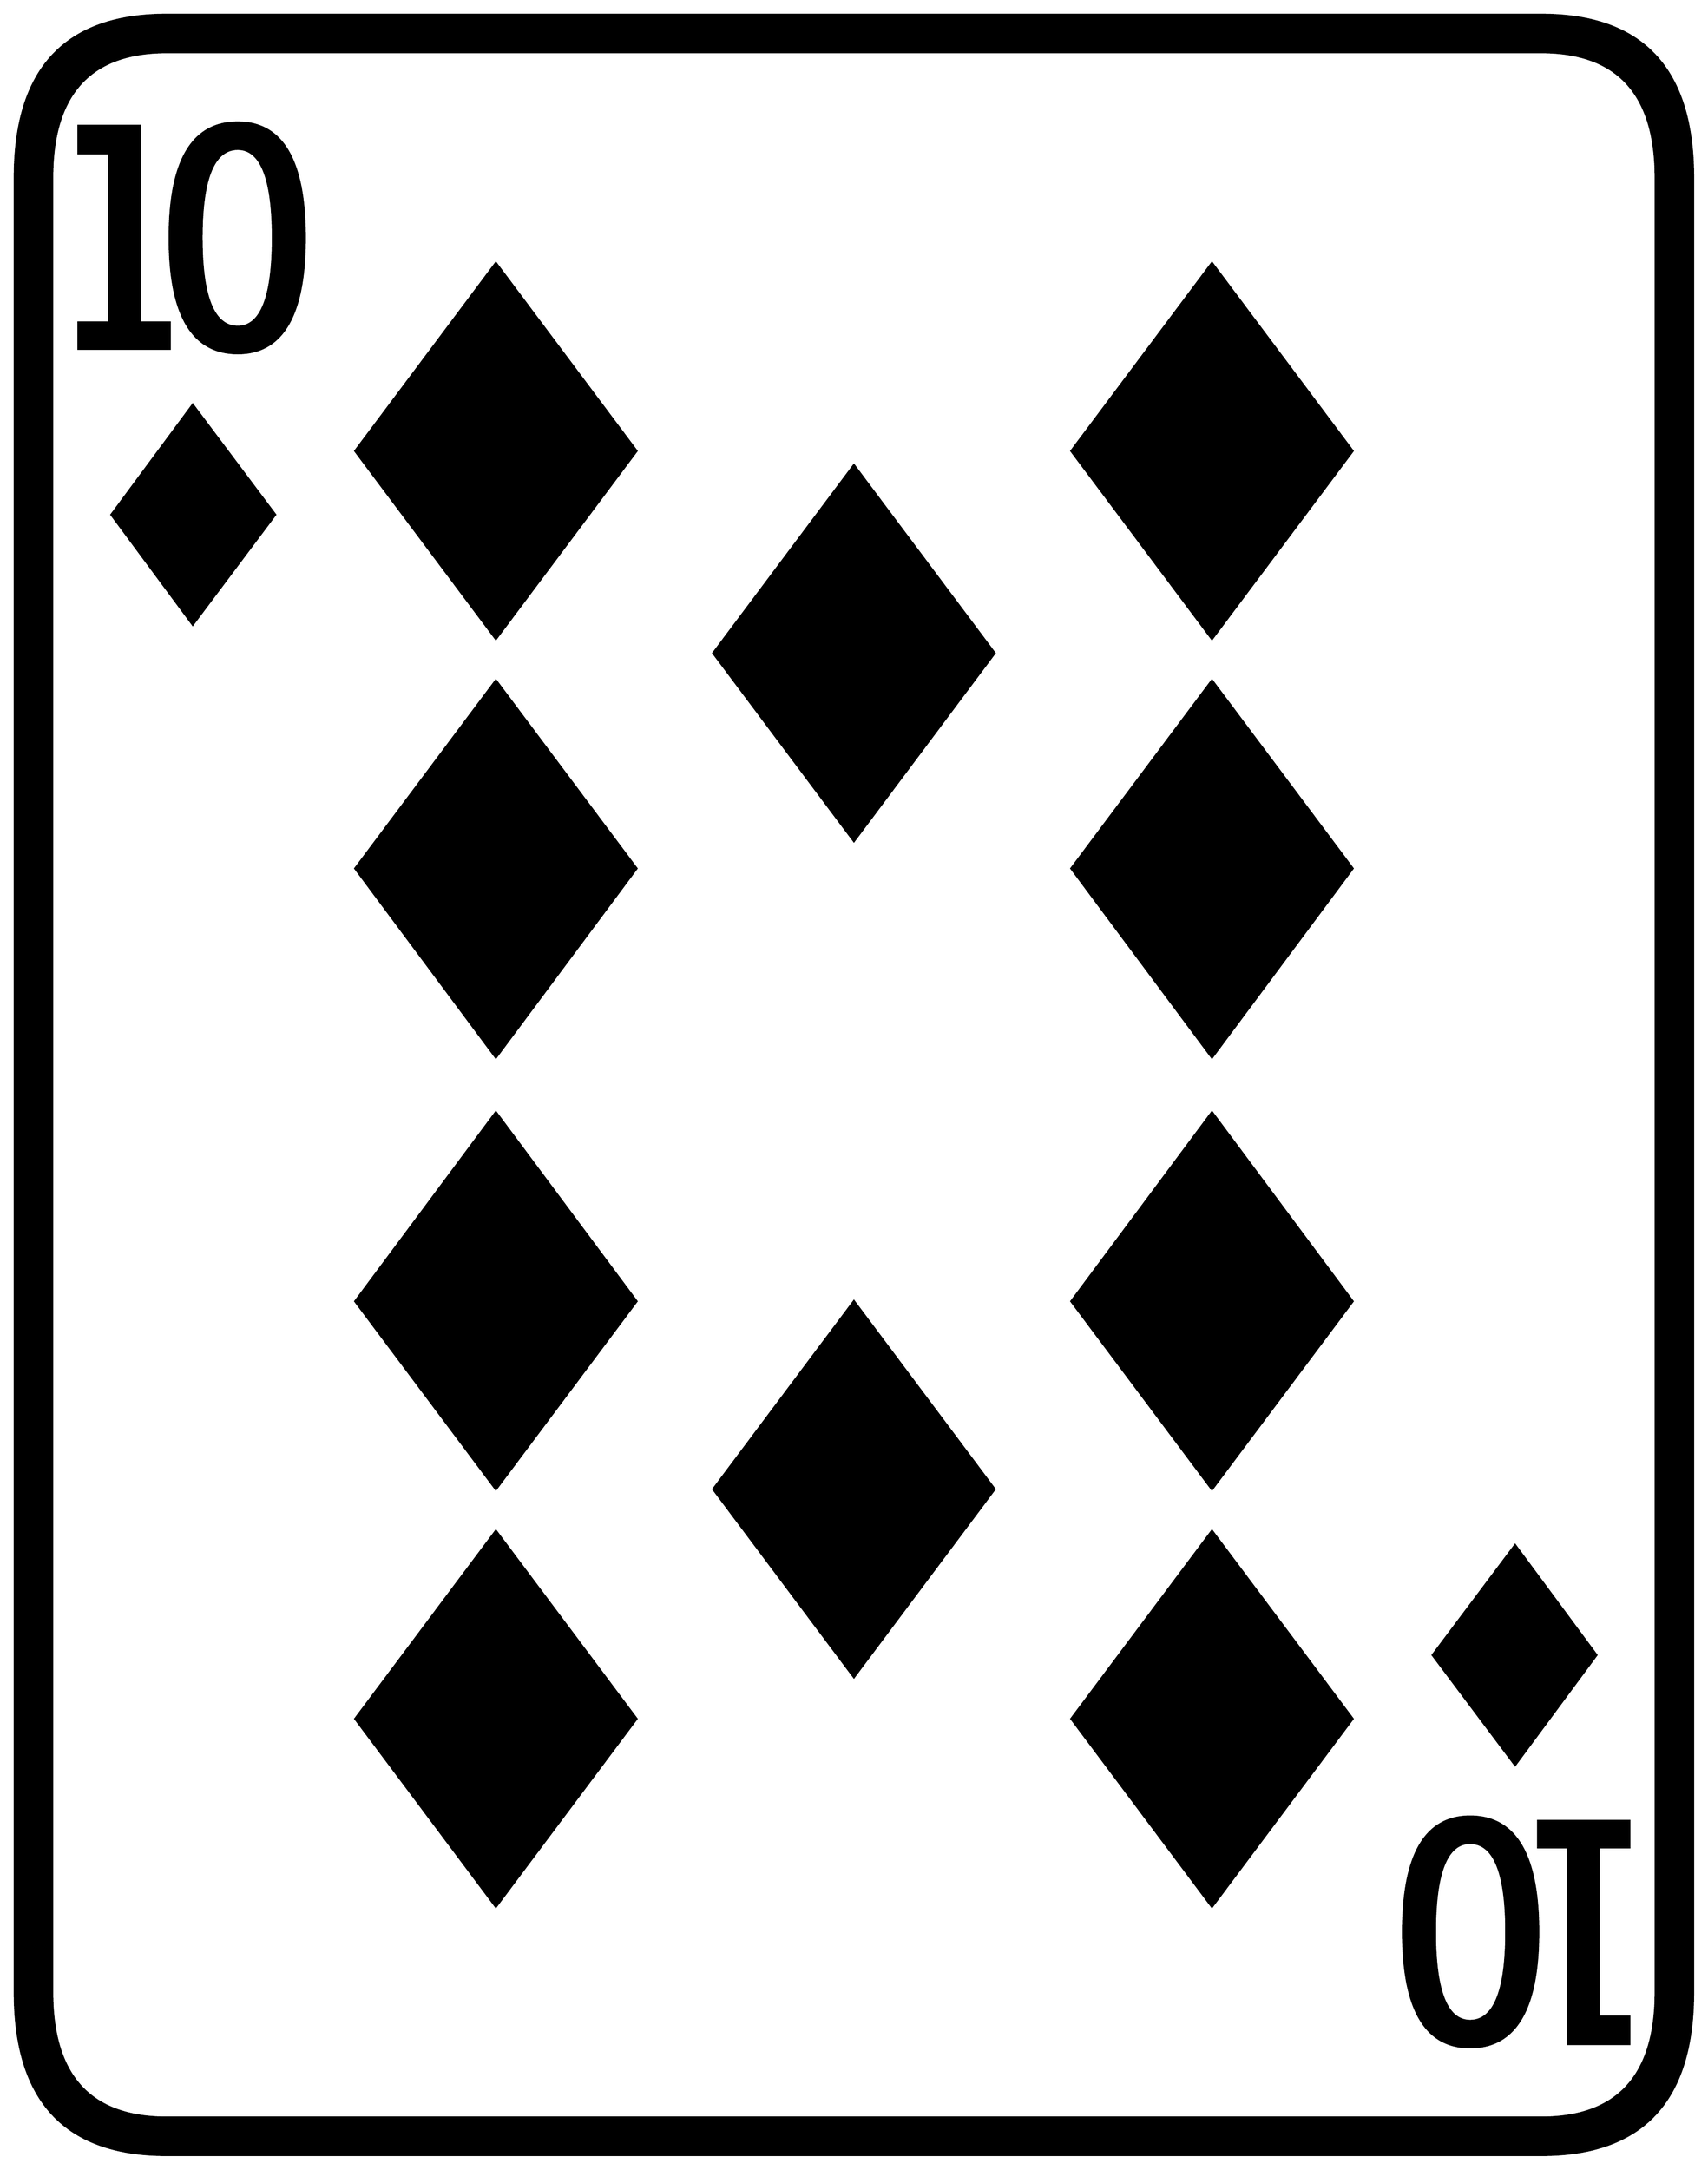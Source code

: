 


\begin{tikzpicture}[y=0.80pt, x=0.80pt, yscale=-1.0, xscale=1.0, inner sep=0pt, outer sep=0pt]
\begin{scope}[shift={(100.0,1706.0)},nonzero rule]
  \path[draw=.,fill=.,line width=1.600pt] (1578.0,244.0) .. controls
    (1578.0,342.667) and (1532.0,392.0) .. (1440.0,392.0) --
    (188.0,392.0) .. controls (96.0,392.0) and (50.0,342.667) ..
    (50.0,244.0) -- (50.0,-1408.0) .. controls (50.0,-1506.667)
    and (96.0,-1556.0) .. (188.0,-1556.0) -- (1440.0,-1556.0) ..
    controls (1532.0,-1556.0) and (1578.0,-1506.667) ..
    (1578.0,-1408.0) -- (1578.0,244.0) -- cycle(1544.0,244.0) --
    (1544.0,-1408.0) .. controls (1544.0,-1484.0) and
    (1509.333,-1522.0) .. (1440.0,-1522.0) -- (188.0,-1522.0) ..
    controls (118.667,-1522.0) and (84.0,-1484.0) ..
    (84.0,-1408.0) -- (84.0,244.0) .. controls (84.0,320.0) and
    (118.667,358.0) .. (188.0,358.0) -- (1440.0,358.0) .. controls
    (1509.333,358.0) and (1544.0,320.0) .. (1544.0,244.0) --
    cycle(1268.0,-1159.0) -- (1140.0,-988.0) -- (1012.0,-1159.0)
    -- (1140.0,-1330.0) -- (1268.0,-1159.0) --
    cycle(1268.0,-779.0) -- (1140.0,-607.0) -- (1012.0,-779.0)
    -- (1140.0,-950.0) -- (1268.0,-779.0) -- cycle(942.0,-975.0)
    -- (814.0,-804.0) -- (686.0,-975.0) -- (814.0,-1146.0) --
    (942.0,-975.0) -- cycle(616.0,-1159.0) -- (488.0,-988.0) --
    (360.0,-1159.0) -- (488.0,-1330.0) -- (616.0,-1159.0) --
    cycle(314.0,-1353.0) .. controls (314.0,-1283.0) and
    (293.667,-1248.0) .. (253.0,-1248.0) .. controls
    (211.667,-1248.0) and (191.0,-1283.0) .. (191.0,-1353.0) ..
    controls (191.0,-1423.0) and (211.667,-1458.0) ..
    (253.0,-1458.0) .. controls (293.667,-1458.0) and
    (314.0,-1423.0) .. (314.0,-1353.0) -- cycle(1268.0,-385.0)
    -- (1140.0,-214.0) -- (1012.0,-385.0) -- (1140.0,-557.0) --
    (1268.0,-385.0) -- cycle(191.0,-1252.0) -- (108.0,-1252.0)
    -- (108.0,-1276.0) -- (136.0,-1276.0) -- (136.0,-1430.0) --
    (108.0,-1430.0) -- (108.0,-1455.0) -- (164.0,-1455.0) --
    (164.0,-1276.0) -- (191.0,-1276.0) -- (191.0,-1252.0) --
    cycle(1490.0,-63.0) -- (1416.0,37.0) -- (1341.0,-63.0) --
    (1416.0,-163.0) -- (1490.0,-63.0) -- cycle(287.0,-1101.0) --
    (212.0,-1001.0) -- (138.0,-1101.0) -- (212.0,-1201.0) --
    (287.0,-1101.0) -- cycle(1520.0,291.0) -- (1464.0,291.0) --
    (1464.0,112.0) -- (1437.0,112.0) -- (1437.0,88.0) --
    (1520.0,88.0) -- (1520.0,112.0) -- (1492.0,112.0) --
    (1492.0,266.0) -- (1520.0,266.0) -- (1520.0,291.0) --
    cycle(616.0,-779.0) -- (488.0,-607.0) -- (360.0,-779.0) --
    (488.0,-950.0) -- (616.0,-779.0) -- cycle(1437.0,189.0) ..
    controls (1437.0,259.0) and (1416.333,294.0) .. (1375.0,294.0)
    .. controls (1334.333,294.0) and (1314.0,259.0) ..
    (1314.0,189.0) .. controls (1314.0,119.0) and (1334.333,84.0)
    .. (1375.0,84.0) .. controls (1416.333,84.0) and
    (1437.0,119.0) .. (1437.0,189.0) -- cycle(1268.0,-5.0) --
    (1140.0,166.0) -- (1012.0,-5.0) -- (1140.0,-176.0) --
    (1268.0,-5.0) -- cycle(942.0,-214.0) -- (814.0,-43.0) --
    (686.0,-214.0) -- (814.0,-385.0) -- (942.0,-214.0) --
    cycle(616.0,-385.0) -- (488.0,-214.0) -- (360.0,-385.0) --
    (488.0,-557.0) -- (616.0,-385.0) -- cycle(616.0,-5.0) --
    (488.0,166.0) -- (360.0,-5.0) -- (488.0,-176.0) --
    (616.0,-5.0) -- cycle(285.0,-1353.0) .. controls
    (285.0,-1407.0) and (274.333,-1434.0) .. (253.0,-1434.0) ..
    controls (231.0,-1434.0) and (220.0,-1407.0) ..
    (220.0,-1353.0) .. controls (220.0,-1299.0) and
    (231.0,-1272.0) .. (253.0,-1272.0) .. controls
    (274.333,-1272.0) and (285.0,-1299.0) .. (285.0,-1353.0) --
    cycle(1408.0,189.0) .. controls (1408.0,135.0) and
    (1397.0,108.0) .. (1375.0,108.0) .. controls (1353.667,108.0)
    and (1343.0,135.0) .. (1343.0,189.0) .. controls
    (1343.0,243.0) and (1353.667,270.0) .. (1375.0,270.0) ..
    controls (1397.0,270.0) and (1408.0,243.0) .. (1408.0,189.0)
    -- cycle;
\end{scope}

\end{tikzpicture}

